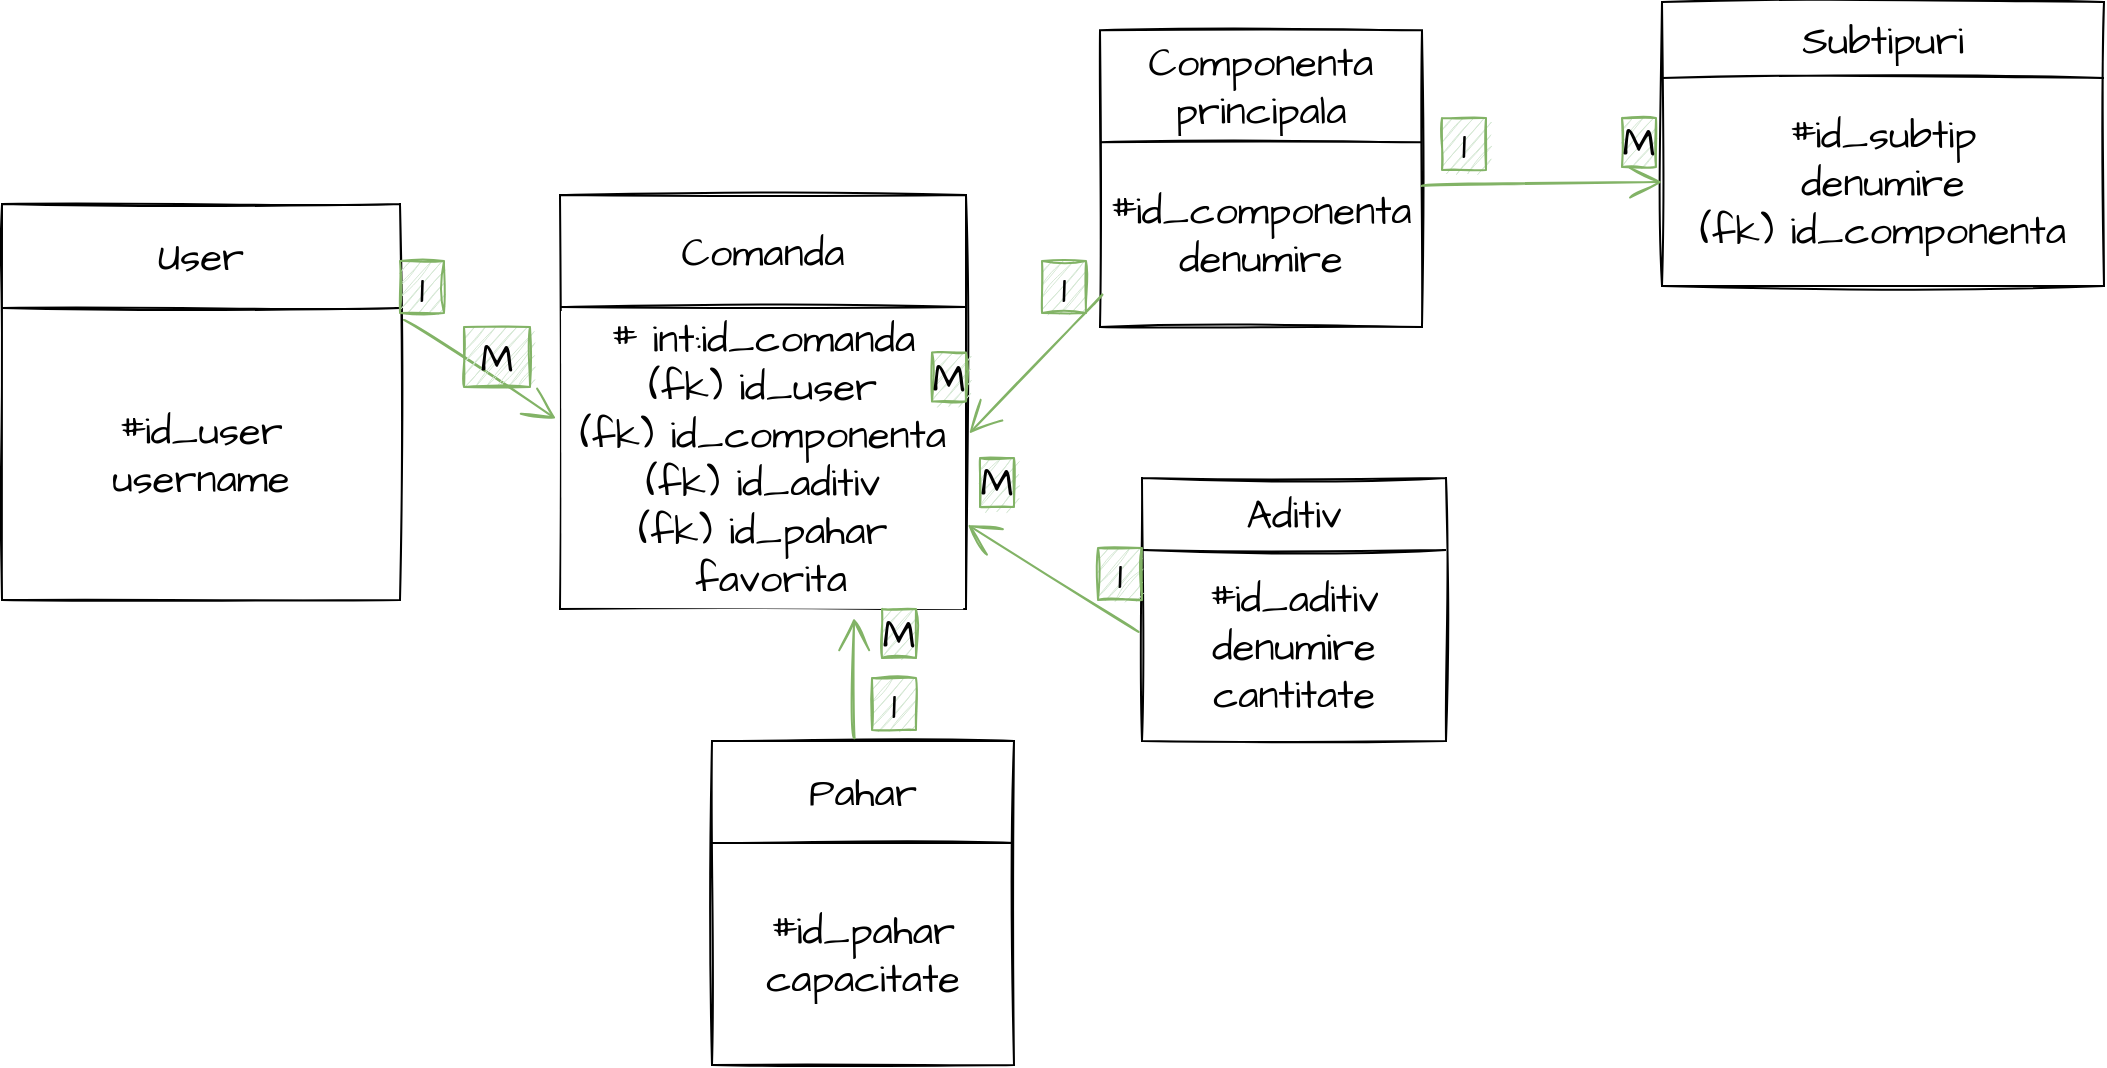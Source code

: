 <mxfile version="15.8.3" type="github">
  <diagram id="MxYo1rLBmlmjhBtS2gf2" name="Page-1">
    <mxGraphModel dx="1221" dy="644" grid="1" gridSize="10" guides="1" tooltips="1" connect="1" arrows="1" fold="1" page="1" pageScale="1" pageWidth="827" pageHeight="1169" math="0" shadow="0">
      <root>
        <mxCell id="0" />
        <mxCell id="1" parent="0" />
        <mxCell id="WoV5c0uAd4gwL43v9ao6-2" value="" style="shape=table;startSize=0;container=1;collapsible=0;childLayout=tableLayout;sketch=1;hachureGap=4;fontFamily=Architects Daughter;fontSource=https%3A%2F%2Ffonts.googleapis.com%2Fcss%3Ffamily%3DArchitects%2BDaughter;fontSize=20;" parent="1" vertex="1">
          <mxGeometry x="435" y="781.5" width="151" height="162" as="geometry" />
        </mxCell>
        <mxCell id="WoV5c0uAd4gwL43v9ao6-3" value="" style="shape=partialRectangle;collapsible=0;dropTarget=0;pointerEvents=0;fillColor=none;top=0;left=0;bottom=0;right=0;points=[[0,0.5],[1,0.5]];portConstraint=eastwest;sketch=1;hachureGap=4;fontFamily=Architects Daughter;fontSource=https%3A%2F%2Ffonts.googleapis.com%2Fcss%3Ffamily%3DArchitects%2BDaughter;fontSize=20;" parent="WoV5c0uAd4gwL43v9ao6-2" vertex="1">
          <mxGeometry width="151" height="51" as="geometry" />
        </mxCell>
        <mxCell id="WoV5c0uAd4gwL43v9ao6-4" value="Pahar" style="shape=partialRectangle;html=1;whiteSpace=wrap;connectable=0;overflow=hidden;fillColor=none;top=0;left=0;bottom=0;right=0;pointerEvents=1;sketch=1;hachureGap=4;fontFamily=Architects Daughter;fontSource=https%3A%2F%2Ffonts.googleapis.com%2Fcss%3Ffamily%3DArchitects%2BDaughter;fontSize=20;" parent="WoV5c0uAd4gwL43v9ao6-3" vertex="1">
          <mxGeometry width="151" height="51" as="geometry">
            <mxRectangle width="151" height="51" as="alternateBounds" />
          </mxGeometry>
        </mxCell>
        <mxCell id="WoV5c0uAd4gwL43v9ao6-5" value="" style="shape=partialRectangle;collapsible=0;dropTarget=0;pointerEvents=0;fillColor=none;top=0;left=0;bottom=0;right=0;points=[[0,0.5],[1,0.5]];portConstraint=eastwest;sketch=1;hachureGap=4;fontFamily=Architects Daughter;fontSource=https%3A%2F%2Ffonts.googleapis.com%2Fcss%3Ffamily%3DArchitects%2BDaughter;fontSize=20;" parent="WoV5c0uAd4gwL43v9ao6-2" vertex="1">
          <mxGeometry y="51" width="151" height="111" as="geometry" />
        </mxCell>
        <mxCell id="WoV5c0uAd4gwL43v9ao6-6" value="#id_pahar&lt;br&gt;capacitate" style="shape=partialRectangle;html=1;whiteSpace=wrap;connectable=0;overflow=hidden;fillColor=none;top=0;left=0;bottom=0;right=0;pointerEvents=1;sketch=1;hachureGap=4;fontFamily=Architects Daughter;fontSource=https%3A%2F%2Ffonts.googleapis.com%2Fcss%3Ffamily%3DArchitects%2BDaughter;fontSize=20;" parent="WoV5c0uAd4gwL43v9ao6-5" vertex="1">
          <mxGeometry width="151" height="111" as="geometry">
            <mxRectangle width="151" height="111" as="alternateBounds" />
          </mxGeometry>
        </mxCell>
        <mxCell id="WoV5c0uAd4gwL43v9ao6-7" value="" style="shape=table;startSize=0;container=1;collapsible=0;childLayout=tableLayout;sketch=1;hachureGap=4;fontFamily=Architects Daughter;fontSource=https%3A%2F%2Ffonts.googleapis.com%2Fcss%3Ffamily%3DArchitects%2BDaughter;fontSize=20;" parent="1" vertex="1">
          <mxGeometry x="359" y="508.5" width="203" height="207" as="geometry" />
        </mxCell>
        <mxCell id="WoV5c0uAd4gwL43v9ao6-8" value="" style="shape=partialRectangle;collapsible=0;dropTarget=0;pointerEvents=0;fillColor=none;top=0;left=0;bottom=0;right=0;points=[[0,0.5],[1,0.5]];portConstraint=eastwest;sketch=1;hachureGap=4;fontFamily=Architects Daughter;fontSource=https%3A%2F%2Ffonts.googleapis.com%2Fcss%3Ffamily%3DArchitects%2BDaughter;fontSize=20;" parent="WoV5c0uAd4gwL43v9ao6-7" vertex="1">
          <mxGeometry width="203" height="56" as="geometry" />
        </mxCell>
        <mxCell id="WoV5c0uAd4gwL43v9ao6-9" value="Comanda" style="shape=partialRectangle;html=1;whiteSpace=wrap;connectable=0;overflow=hidden;fillColor=none;top=0;left=0;bottom=0;right=0;pointerEvents=1;sketch=1;hachureGap=4;fontFamily=Architects Daughter;fontSource=https%3A%2F%2Ffonts.googleapis.com%2Fcss%3Ffamily%3DArchitects%2BDaughter;fontSize=20;" parent="WoV5c0uAd4gwL43v9ao6-8" vertex="1">
          <mxGeometry width="203" height="56" as="geometry">
            <mxRectangle width="203" height="56" as="alternateBounds" />
          </mxGeometry>
        </mxCell>
        <mxCell id="WoV5c0uAd4gwL43v9ao6-10" value="" style="shape=partialRectangle;collapsible=0;dropTarget=0;pointerEvents=0;fillColor=none;top=0;left=0;bottom=0;right=0;points=[[0,0.5],[1,0.5]];portConstraint=eastwest;sketch=1;hachureGap=4;fontFamily=Architects Daughter;fontSource=https%3A%2F%2Ffonts.googleapis.com%2Fcss%3Ffamily%3DArchitects%2BDaughter;fontSize=20;" parent="WoV5c0uAd4gwL43v9ao6-7" vertex="1">
          <mxGeometry y="56" width="203" height="151" as="geometry" />
        </mxCell>
        <mxCell id="WoV5c0uAd4gwL43v9ao6-11" value="# int:id_comanda&lt;br&gt;(fk) id_user&lt;br&gt;(fk) id_componenta&lt;br&gt;(fk) id_aditiv&lt;br&gt;(fk) id_pahar&lt;br&gt;&amp;nbsp;favorita" style="shape=partialRectangle;html=1;whiteSpace=wrap;connectable=0;overflow=hidden;top=0;left=0;bottom=0;right=0;pointerEvents=1;sketch=1;hachureGap=4;fontFamily=Architects Daughter;fontSource=https%3A%2F%2Ffonts.googleapis.com%2Fcss%3Ffamily%3DArchitects%2BDaughter;fontSize=20;" parent="WoV5c0uAd4gwL43v9ao6-10" vertex="1">
          <mxGeometry width="203" height="151" as="geometry">
            <mxRectangle width="203" height="151" as="alternateBounds" />
          </mxGeometry>
        </mxCell>
        <mxCell id="WoV5c0uAd4gwL43v9ao6-17" value="" style="shape=table;startSize=0;container=1;collapsible=0;childLayout=tableLayout;sketch=1;hachureGap=4;fontFamily=Architects Daughter;fontSource=https%3A%2F%2Ffonts.googleapis.com%2Fcss%3Ffamily%3DArchitects%2BDaughter;fontSize=20;" parent="1" vertex="1">
          <mxGeometry x="650" y="650" width="152" height="131.5" as="geometry" />
        </mxCell>
        <mxCell id="WoV5c0uAd4gwL43v9ao6-18" value="" style="shape=partialRectangle;collapsible=0;dropTarget=0;pointerEvents=0;fillColor=none;top=0;left=0;bottom=0;right=0;points=[[0,0.5],[1,0.5]];portConstraint=eastwest;sketch=1;hachureGap=4;fontFamily=Architects Daughter;fontSource=https%3A%2F%2Ffonts.googleapis.com%2Fcss%3Ffamily%3DArchitects%2BDaughter;fontSize=20;" parent="WoV5c0uAd4gwL43v9ao6-17" vertex="1">
          <mxGeometry width="152" height="36" as="geometry" />
        </mxCell>
        <mxCell id="WoV5c0uAd4gwL43v9ao6-19" value="Aditiv" style="shape=partialRectangle;html=1;whiteSpace=wrap;connectable=0;overflow=hidden;fillColor=none;top=0;left=0;bottom=0;right=0;pointerEvents=1;sketch=1;hachureGap=4;fontFamily=Architects Daughter;fontSource=https%3A%2F%2Ffonts.googleapis.com%2Fcss%3Ffamily%3DArchitects%2BDaughter;fontSize=20;" parent="WoV5c0uAd4gwL43v9ao6-18" vertex="1">
          <mxGeometry width="152" height="36" as="geometry">
            <mxRectangle width="152" height="36" as="alternateBounds" />
          </mxGeometry>
        </mxCell>
        <mxCell id="WoV5c0uAd4gwL43v9ao6-20" value="" style="shape=partialRectangle;collapsible=0;dropTarget=0;pointerEvents=0;fillColor=none;top=0;left=0;bottom=0;right=0;points=[[0,0.5],[1,0.5]];portConstraint=eastwest;sketch=1;hachureGap=4;fontFamily=Architects Daughter;fontSource=https%3A%2F%2Ffonts.googleapis.com%2Fcss%3Ffamily%3DArchitects%2BDaughter;fontSize=20;" parent="WoV5c0uAd4gwL43v9ao6-17" vertex="1">
          <mxGeometry y="36" width="152" height="96" as="geometry" />
        </mxCell>
        <mxCell id="WoV5c0uAd4gwL43v9ao6-21" value="#id_aditiv&lt;br&gt;denumire&lt;br&gt;cantitate" style="shape=partialRectangle;html=1;whiteSpace=wrap;connectable=0;overflow=hidden;fillColor=none;top=0;left=0;bottom=0;right=0;pointerEvents=1;sketch=1;hachureGap=4;fontFamily=Architects Daughter;fontSource=https%3A%2F%2Ffonts.googleapis.com%2Fcss%3Ffamily%3DArchitects%2BDaughter;fontSize=20;" parent="WoV5c0uAd4gwL43v9ao6-20" vertex="1">
          <mxGeometry width="152" height="96" as="geometry">
            <mxRectangle width="152" height="96" as="alternateBounds" />
          </mxGeometry>
        </mxCell>
        <mxCell id="WoV5c0uAd4gwL43v9ao6-22" value="" style="shape=table;startSize=0;container=1;collapsible=0;childLayout=tableLayout;sketch=1;hachureGap=4;fontFamily=Architects Daughter;fontSource=https%3A%2F%2Ffonts.googleapis.com%2Fcss%3Ffamily%3DArchitects%2BDaughter;fontSize=20;" parent="1" vertex="1">
          <mxGeometry x="910" y="412" width="221" height="142" as="geometry" />
        </mxCell>
        <mxCell id="WoV5c0uAd4gwL43v9ao6-23" value="" style="shape=partialRectangle;collapsible=0;dropTarget=0;pointerEvents=0;fillColor=none;top=0;left=0;bottom=0;right=0;points=[[0,0.5],[1,0.5]];portConstraint=eastwest;sketch=1;hachureGap=4;fontFamily=Architects Daughter;fontSource=https%3A%2F%2Ffonts.googleapis.com%2Fcss%3Ffamily%3DArchitects%2BDaughter;fontSize=20;" parent="WoV5c0uAd4gwL43v9ao6-22" vertex="1">
          <mxGeometry width="221" height="38" as="geometry" />
        </mxCell>
        <mxCell id="WoV5c0uAd4gwL43v9ao6-24" value="Subtipuri" style="shape=partialRectangle;html=1;whiteSpace=wrap;connectable=0;overflow=hidden;fillColor=none;top=0;left=0;bottom=0;right=0;pointerEvents=1;sketch=1;hachureGap=4;fontFamily=Architects Daughter;fontSource=https%3A%2F%2Ffonts.googleapis.com%2Fcss%3Ffamily%3DArchitects%2BDaughter;fontSize=20;" parent="WoV5c0uAd4gwL43v9ao6-23" vertex="1">
          <mxGeometry width="221" height="38" as="geometry">
            <mxRectangle width="221" height="38" as="alternateBounds" />
          </mxGeometry>
        </mxCell>
        <mxCell id="WoV5c0uAd4gwL43v9ao6-25" value="" style="shape=partialRectangle;collapsible=0;dropTarget=0;pointerEvents=0;fillColor=none;top=0;left=0;bottom=0;right=0;points=[[0,0.5],[1,0.5]];portConstraint=eastwest;sketch=1;hachureGap=4;fontFamily=Architects Daughter;fontSource=https%3A%2F%2Ffonts.googleapis.com%2Fcss%3Ffamily%3DArchitects%2BDaughter;fontSize=20;" parent="WoV5c0uAd4gwL43v9ao6-22" vertex="1">
          <mxGeometry y="38" width="221" height="104" as="geometry" />
        </mxCell>
        <mxCell id="WoV5c0uAd4gwL43v9ao6-26" value="#id_subtip&lt;br&gt;denumire&lt;br&gt;(fk) id_componenta" style="shape=partialRectangle;html=1;whiteSpace=wrap;connectable=0;overflow=hidden;fillColor=none;top=0;left=0;bottom=0;right=0;pointerEvents=1;sketch=1;hachureGap=4;fontFamily=Architects Daughter;fontSource=https%3A%2F%2Ffonts.googleapis.com%2Fcss%3Ffamily%3DArchitects%2BDaughter;fontSize=20;" parent="WoV5c0uAd4gwL43v9ao6-25" vertex="1">
          <mxGeometry width="221" height="104" as="geometry">
            <mxRectangle width="221" height="104" as="alternateBounds" />
          </mxGeometry>
        </mxCell>
        <mxCell id="WoV5c0uAd4gwL43v9ao6-32" value="" style="shape=table;startSize=0;container=1;collapsible=0;childLayout=tableLayout;sketch=1;hachureGap=4;fontFamily=Architects Daughter;fontSource=https%3A%2F%2Ffonts.googleapis.com%2Fcss%3Ffamily%3DArchitects%2BDaughter;fontSize=20;" parent="1" vertex="1">
          <mxGeometry x="80" y="513" width="199" height="198" as="geometry" />
        </mxCell>
        <mxCell id="WoV5c0uAd4gwL43v9ao6-33" value="" style="shape=partialRectangle;collapsible=0;dropTarget=0;pointerEvents=0;fillColor=none;top=0;left=0;bottom=0;right=0;points=[[0,0.5],[1,0.5]];portConstraint=eastwest;sketch=1;hachureGap=4;fontFamily=Architects Daughter;fontSource=https%3A%2F%2Ffonts.googleapis.com%2Fcss%3Ffamily%3DArchitects%2BDaughter;fontSize=20;" parent="WoV5c0uAd4gwL43v9ao6-32" vertex="1">
          <mxGeometry width="199" height="52" as="geometry" />
        </mxCell>
        <mxCell id="WoV5c0uAd4gwL43v9ao6-34" value="User" style="shape=partialRectangle;html=1;whiteSpace=wrap;connectable=0;overflow=hidden;fillColor=none;top=0;left=0;bottom=0;right=0;pointerEvents=1;sketch=1;hachureGap=4;fontFamily=Architects Daughter;fontSource=https%3A%2F%2Ffonts.googleapis.com%2Fcss%3Ffamily%3DArchitects%2BDaughter;fontSize=20;" parent="WoV5c0uAd4gwL43v9ao6-33" vertex="1">
          <mxGeometry width="199" height="52" as="geometry">
            <mxRectangle width="199" height="52" as="alternateBounds" />
          </mxGeometry>
        </mxCell>
        <mxCell id="WoV5c0uAd4gwL43v9ao6-35" value="" style="shape=partialRectangle;collapsible=0;dropTarget=0;pointerEvents=0;fillColor=none;top=0;left=0;bottom=0;right=0;points=[[0,0.5],[1,0.5]];portConstraint=eastwest;sketch=1;hachureGap=4;fontFamily=Architects Daughter;fontSource=https%3A%2F%2Ffonts.googleapis.com%2Fcss%3Ffamily%3DArchitects%2BDaughter;fontSize=20;" parent="WoV5c0uAd4gwL43v9ao6-32" vertex="1">
          <mxGeometry y="52" width="199" height="146" as="geometry" />
        </mxCell>
        <mxCell id="WoV5c0uAd4gwL43v9ao6-36" value="#id_user&lt;br&gt;username" style="shape=partialRectangle;html=1;whiteSpace=wrap;connectable=0;overflow=hidden;fillColor=none;top=0;left=0;bottom=0;right=0;pointerEvents=1;sketch=1;hachureGap=4;fontFamily=Architects Daughter;fontSource=https%3A%2F%2Ffonts.googleapis.com%2Fcss%3Ffamily%3DArchitects%2BDaughter;fontSize=20;" parent="WoV5c0uAd4gwL43v9ao6-35" vertex="1">
          <mxGeometry width="199" height="146" as="geometry">
            <mxRectangle width="199" height="146" as="alternateBounds" />
          </mxGeometry>
        </mxCell>
        <mxCell id="WoV5c0uAd4gwL43v9ao6-37" value="" style="edgeStyle=none;orthogonalLoop=1;jettySize=auto;html=1;rounded=0;sketch=1;hachureGap=4;fontFamily=Architects Daughter;fontSource=https%3A%2F%2Ffonts.googleapis.com%2Fcss%3Ffamily%3DArchitects%2BDaughter;fontSize=16;endArrow=open;startSize=14;endSize=14;sourcePerimeterSpacing=8;targetPerimeterSpacing=8;curved=1;entryX=-0.01;entryY=0.37;entryDx=0;entryDy=0;entryPerimeter=0;fillColor=#d5e8d4;strokeColor=#82b366;" parent="1" target="WoV5c0uAd4gwL43v9ao6-10" edge="1">
          <mxGeometry width="120" relative="1" as="geometry">
            <mxPoint x="281" y="571" as="sourcePoint" />
            <mxPoint x="401" y="571" as="targetPoint" />
            <Array as="points" />
          </mxGeometry>
        </mxCell>
        <mxCell id="WoV5c0uAd4gwL43v9ao6-38" value="M" style="text;html=1;align=center;verticalAlign=middle;whiteSpace=wrap;rounded=0;sketch=1;hachureGap=4;fontFamily=Architects Daughter;fontSource=https%3A%2F%2Ffonts.googleapis.com%2Fcss%3Ffamily%3DArchitects%2BDaughter;fontSize=20;fillColor=#d5e8d4;strokeColor=#82b366;" parent="1" vertex="1">
          <mxGeometry x="311" y="574.5" width="33" height="30" as="geometry" />
        </mxCell>
        <mxCell id="WoV5c0uAd4gwL43v9ao6-39" value="1" style="text;html=1;align=center;verticalAlign=middle;whiteSpace=wrap;rounded=0;sketch=1;hachureGap=4;fontFamily=Architects Daughter;fontSource=https%3A%2F%2Ffonts.googleapis.com%2Fcss%3Ffamily%3DArchitects%2BDaughter;fontSize=20;fillColor=#d5e8d4;strokeColor=#82b366;" parent="1" vertex="1">
          <mxGeometry x="279" y="541.5" width="22" height="26" as="geometry" />
        </mxCell>
        <mxCell id="WoV5c0uAd4gwL43v9ao6-45" value="" style="shape=table;startSize=0;container=1;collapsible=0;childLayout=tableLayout;sketch=1;hachureGap=4;fontFamily=Architects Daughter;fontSource=https%3A%2F%2Ffonts.googleapis.com%2Fcss%3Ffamily%3DArchitects%2BDaughter;fontSize=20;" parent="1" vertex="1">
          <mxGeometry x="629" y="426.13" width="161" height="148.37" as="geometry" />
        </mxCell>
        <mxCell id="WoV5c0uAd4gwL43v9ao6-46" value="" style="shape=partialRectangle;collapsible=0;dropTarget=0;pointerEvents=0;fillColor=none;top=0;left=0;bottom=0;right=0;points=[[0,0.5],[1,0.5]];portConstraint=eastwest;sketch=1;hachureGap=4;fontFamily=Architects Daughter;fontSource=https%3A%2F%2Ffonts.googleapis.com%2Fcss%3Ffamily%3DArchitects%2BDaughter;fontSize=20;" parent="WoV5c0uAd4gwL43v9ao6-45" vertex="1">
          <mxGeometry width="161" height="56" as="geometry" />
        </mxCell>
        <mxCell id="WoV5c0uAd4gwL43v9ao6-47" value="Componenta principala" style="shape=partialRectangle;html=1;whiteSpace=wrap;connectable=0;overflow=hidden;fillColor=none;top=0;left=0;bottom=0;right=0;pointerEvents=1;sketch=1;hachureGap=4;fontFamily=Architects Daughter;fontSource=https%3A%2F%2Ffonts.googleapis.com%2Fcss%3Ffamily%3DArchitects%2BDaughter;fontSize=20;" parent="WoV5c0uAd4gwL43v9ao6-46" vertex="1">
          <mxGeometry width="161" height="56" as="geometry">
            <mxRectangle width="161" height="56" as="alternateBounds" />
          </mxGeometry>
        </mxCell>
        <mxCell id="WoV5c0uAd4gwL43v9ao6-48" value="" style="shape=partialRectangle;collapsible=0;dropTarget=0;pointerEvents=0;fillColor=none;top=0;left=0;bottom=0;right=0;points=[[0,0.5],[1,0.5]];portConstraint=eastwest;sketch=1;hachureGap=4;fontFamily=Architects Daughter;fontSource=https%3A%2F%2Ffonts.googleapis.com%2Fcss%3Ffamily%3DArchitects%2BDaughter;fontSize=20;" parent="WoV5c0uAd4gwL43v9ao6-45" vertex="1">
          <mxGeometry y="56" width="161" height="92" as="geometry" />
        </mxCell>
        <mxCell id="WoV5c0uAd4gwL43v9ao6-49" value="#id_componenta&lt;br&gt;denumire" style="shape=partialRectangle;html=1;whiteSpace=wrap;connectable=0;overflow=hidden;fillColor=none;top=0;left=0;bottom=0;right=0;pointerEvents=1;sketch=1;hachureGap=4;fontFamily=Architects Daughter;fontSource=https%3A%2F%2Ffonts.googleapis.com%2Fcss%3Ffamily%3DArchitects%2BDaughter;fontSize=20;" parent="WoV5c0uAd4gwL43v9ao6-48" vertex="1">
          <mxGeometry width="161" height="92" as="geometry">
            <mxRectangle width="161" height="92" as="alternateBounds" />
          </mxGeometry>
        </mxCell>
        <mxCell id="WoV5c0uAd4gwL43v9ao6-50" value="" style="edgeStyle=none;orthogonalLoop=1;jettySize=auto;html=1;rounded=0;sketch=1;hachureGap=4;fontFamily=Architects Daughter;fontSource=https%3A%2F%2Ffonts.googleapis.com%2Fcss%3Ffamily%3DArchitects%2BDaughter;fontSize=16;endArrow=open;startSize=14;endSize=14;sourcePerimeterSpacing=8;targetPerimeterSpacing=8;curved=1;fillColor=#d5e8d4;strokeColor=#82b366;exitX=0.007;exitY=0.827;exitDx=0;exitDy=0;exitPerimeter=0;entryX=1.008;entryY=0.419;entryDx=0;entryDy=0;entryPerimeter=0;" parent="1" target="WoV5c0uAd4gwL43v9ao6-10" edge="1" source="WoV5c0uAd4gwL43v9ao6-48">
          <mxGeometry width="120" relative="1" as="geometry">
            <mxPoint x="608" y="579" as="sourcePoint" />
            <mxPoint x="560" y="630" as="targetPoint" />
            <Array as="points" />
          </mxGeometry>
        </mxCell>
        <mxCell id="WoV5c0uAd4gwL43v9ao6-51" value="M" style="text;html=1;align=center;verticalAlign=middle;whiteSpace=wrap;rounded=0;sketch=1;hachureGap=4;fontFamily=Architects Daughter;fontSource=https%3A%2F%2Ffonts.googleapis.com%2Fcss%3Ffamily%3DArchitects%2BDaughter;fontSize=20;fillColor=#d5e8d4;strokeColor=#82b366;" parent="1" vertex="1">
          <mxGeometry x="545" y="587.25" width="17" height="24.5" as="geometry" />
        </mxCell>
        <mxCell id="WoV5c0uAd4gwL43v9ao6-52" value="1" style="text;html=1;align=center;verticalAlign=middle;whiteSpace=wrap;rounded=0;sketch=1;hachureGap=4;fontFamily=Architects Daughter;fontSource=https%3A%2F%2Ffonts.googleapis.com%2Fcss%3Ffamily%3DArchitects%2BDaughter;fontSize=20;fillColor=#d5e8d4;strokeColor=#82b366;" parent="1" vertex="1">
          <mxGeometry x="600" y="541.5" width="22" height="26" as="geometry" />
        </mxCell>
        <mxCell id="z5oI2OwN_5fgPdJjaHQ9-3" value="1" style="text;html=1;align=center;verticalAlign=middle;whiteSpace=wrap;rounded=0;sketch=1;hachureGap=4;fontFamily=Architects Daughter;fontSource=https%3A%2F%2Ffonts.googleapis.com%2Fcss%3Ffamily%3DArchitects%2BDaughter;fontSize=20;fillColor=#d5e8d4;strokeColor=#82b366;" vertex="1" parent="1">
          <mxGeometry x="800" y="470" width="22" height="26" as="geometry" />
        </mxCell>
        <mxCell id="z5oI2OwN_5fgPdJjaHQ9-4" value="M" style="text;html=1;align=center;verticalAlign=middle;whiteSpace=wrap;rounded=0;sketch=1;hachureGap=4;fontFamily=Architects Daughter;fontSource=https%3A%2F%2Ffonts.googleapis.com%2Fcss%3Ffamily%3DArchitects%2BDaughter;fontSize=20;fillColor=#d5e8d4;strokeColor=#82b366;" vertex="1" parent="1">
          <mxGeometry x="890" y="470" width="17" height="24.5" as="geometry" />
        </mxCell>
        <mxCell id="z5oI2OwN_5fgPdJjaHQ9-6" value="M" style="text;html=1;align=center;verticalAlign=middle;whiteSpace=wrap;rounded=0;sketch=1;hachureGap=4;fontFamily=Architects Daughter;fontSource=https%3A%2F%2Ffonts.googleapis.com%2Fcss%3Ffamily%3DArchitects%2BDaughter;fontSize=20;fillColor=#d5e8d4;strokeColor=#82b366;" vertex="1" parent="1">
          <mxGeometry x="569" y="640" width="17" height="24.5" as="geometry" />
        </mxCell>
        <mxCell id="z5oI2OwN_5fgPdJjaHQ9-7" value="1" style="text;html=1;align=center;verticalAlign=middle;whiteSpace=wrap;rounded=0;sketch=1;hachureGap=4;fontFamily=Architects Daughter;fontSource=https%3A%2F%2Ffonts.googleapis.com%2Fcss%3Ffamily%3DArchitects%2BDaughter;fontSize=20;fillColor=#d5e8d4;strokeColor=#82b366;" vertex="1" parent="1">
          <mxGeometry x="628" y="685" width="22" height="26" as="geometry" />
        </mxCell>
        <mxCell id="z5oI2OwN_5fgPdJjaHQ9-9" value="" style="edgeStyle=none;orthogonalLoop=1;jettySize=auto;html=1;rounded=0;sketch=1;hachureGap=4;fontFamily=Architects Daughter;fontSource=https%3A%2F%2Ffonts.googleapis.com%2Fcss%3Ffamily%3DArchitects%2BDaughter;fontSize=16;endArrow=open;startSize=14;endSize=14;sourcePerimeterSpacing=8;targetPerimeterSpacing=8;curved=1;fillColor=#d5e8d4;strokeColor=#82b366;exitX=0.007;exitY=0.827;exitDx=0;exitDy=0;exitPerimeter=0;" edge="1" parent="1">
          <mxGeometry width="120" relative="1" as="geometry">
            <mxPoint x="506.36" y="780.004" as="sourcePoint" />
            <mxPoint x="506" y="720" as="targetPoint" />
            <Array as="points" />
          </mxGeometry>
        </mxCell>
        <mxCell id="z5oI2OwN_5fgPdJjaHQ9-10" value="" style="edgeStyle=none;orthogonalLoop=1;jettySize=auto;html=1;rounded=0;sketch=1;hachureGap=4;fontFamily=Architects Daughter;fontSource=https%3A%2F%2Ffonts.googleapis.com%2Fcss%3Ffamily%3DArchitects%2BDaughter;fontSize=16;endArrow=open;startSize=14;endSize=14;sourcePerimeterSpacing=8;targetPerimeterSpacing=8;curved=1;fillColor=#d5e8d4;strokeColor=#82b366;exitX=-0.011;exitY=0.427;exitDx=0;exitDy=0;exitPerimeter=0;entryX=1.004;entryY=0.721;entryDx=0;entryDy=0;entryPerimeter=0;" edge="1" parent="1" source="WoV5c0uAd4gwL43v9ao6-20" target="WoV5c0uAd4gwL43v9ao6-10">
          <mxGeometry width="120" relative="1" as="geometry">
            <mxPoint x="620.36" y="724.504" as="sourcePoint" />
            <mxPoint x="620" y="664.5" as="targetPoint" />
            <Array as="points" />
          </mxGeometry>
        </mxCell>
        <mxCell id="z5oI2OwN_5fgPdJjaHQ9-11" value="M" style="text;html=1;align=center;verticalAlign=middle;whiteSpace=wrap;rounded=0;sketch=1;hachureGap=4;fontFamily=Architects Daughter;fontSource=https%3A%2F%2Ffonts.googleapis.com%2Fcss%3Ffamily%3DArchitects%2BDaughter;fontSize=20;fillColor=#d5e8d4;strokeColor=#82b366;" vertex="1" parent="1">
          <mxGeometry x="520" y="715.5" width="17" height="24.5" as="geometry" />
        </mxCell>
        <mxCell id="z5oI2OwN_5fgPdJjaHQ9-12" value="1" style="text;html=1;align=center;verticalAlign=middle;whiteSpace=wrap;rounded=0;sketch=1;hachureGap=4;fontFamily=Architects Daughter;fontSource=https%3A%2F%2Ffonts.googleapis.com%2Fcss%3Ffamily%3DArchitects%2BDaughter;fontSize=20;fillColor=#d5e8d4;strokeColor=#82b366;" vertex="1" parent="1">
          <mxGeometry x="515" y="750" width="22" height="26" as="geometry" />
        </mxCell>
        <mxCell id="z5oI2OwN_5fgPdJjaHQ9-18" value="" style="edgeStyle=none;orthogonalLoop=1;jettySize=auto;html=1;rounded=0;sketch=1;hachureGap=4;fontFamily=Architects Daughter;fontSource=https%3A%2F%2Ffonts.googleapis.com%2Fcss%3Ffamily%3DArchitects%2BDaughter;fontSize=16;endArrow=open;startSize=14;endSize=14;sourcePerimeterSpacing=8;targetPerimeterSpacing=8;curved=1;fillColor=#d5e8d4;strokeColor=#82b366;entryX=0;entryY=0.5;entryDx=0;entryDy=0;exitX=0.999;exitY=0.238;exitDx=0;exitDy=0;exitPerimeter=0;" edge="1" parent="1" source="WoV5c0uAd4gwL43v9ao6-48" target="WoV5c0uAd4gwL43v9ao6-25">
          <mxGeometry width="120" relative="1" as="geometry">
            <mxPoint x="770" y="496" as="sourcePoint" />
            <mxPoint x="910.002" y="496.001" as="targetPoint" />
            <Array as="points" />
          </mxGeometry>
        </mxCell>
      </root>
    </mxGraphModel>
  </diagram>
</mxfile>
